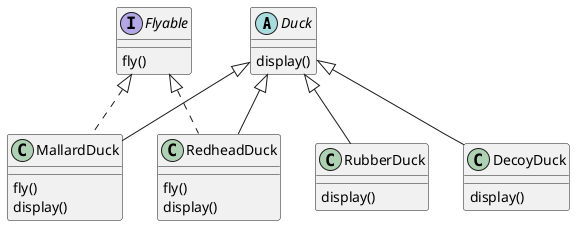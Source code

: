 @startuml

abstract class Duck{
    display()
}
interface Flyable{
    fly()
}
class MallardDuck{
    fly()
    display()
}
class RedheadDuck{
    fly()
    display()
}
class RubberDuck{
    display()
}
class DecoyDuck{
    display()
}

Duck <|-- MallardDuck
Duck <|-- RedheadDuck
Duck <|-- RubberDuck
Duck <|-- DecoyDuck

Flyable <|.. MallardDuck
Flyable <|.. RedheadDuck

@enduml